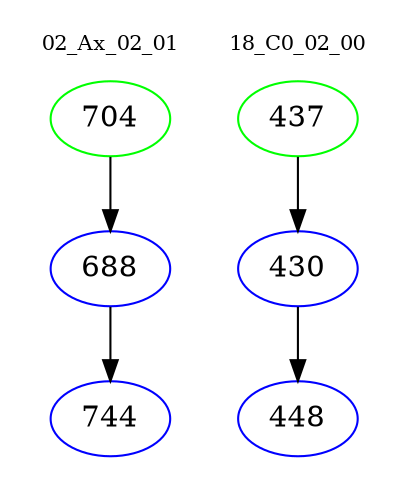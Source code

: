 digraph{
subgraph cluster_0 {
color = white
label = "02_Ax_02_01";
fontsize=10;
T0_704 [label="704", color="green"]
T0_704 -> T0_688 [color="black"]
T0_688 [label="688", color="blue"]
T0_688 -> T0_744 [color="black"]
T0_744 [label="744", color="blue"]
}
subgraph cluster_1 {
color = white
label = "18_C0_02_00";
fontsize=10;
T1_437 [label="437", color="green"]
T1_437 -> T1_430 [color="black"]
T1_430 [label="430", color="blue"]
T1_430 -> T1_448 [color="black"]
T1_448 [label="448", color="blue"]
}
}
